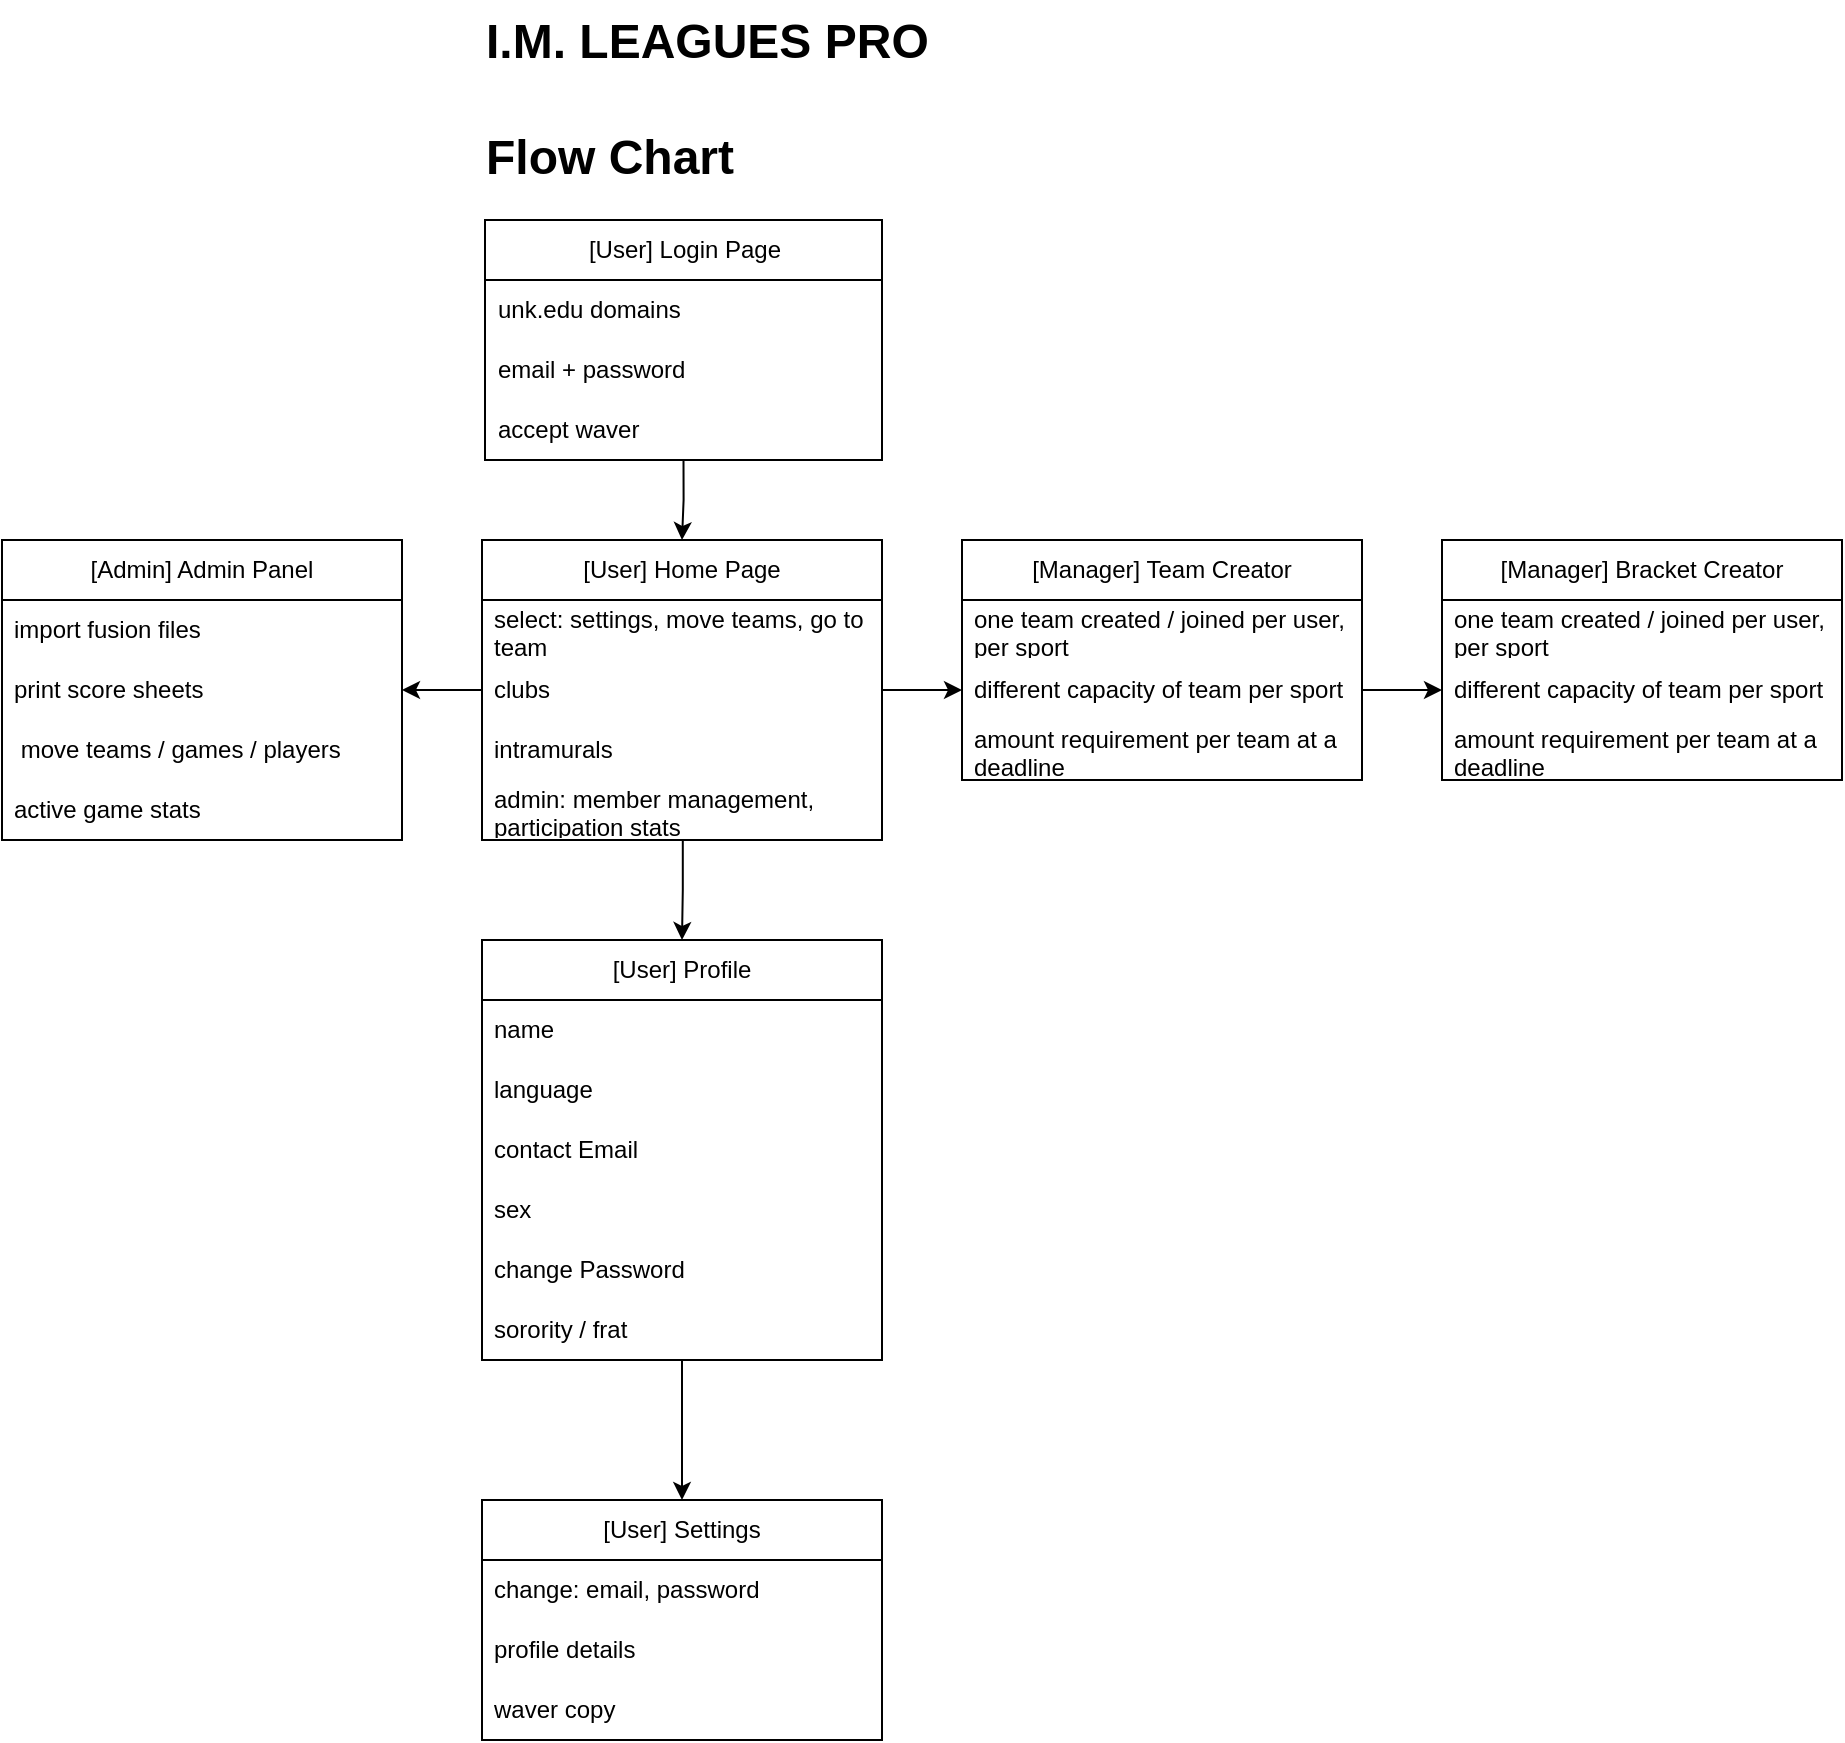 <mxfile version="28.2.7">
  <diagram name="Page-1" id="bW9nxWhH_gVCQ_xYTW4y">
    <mxGraphModel dx="1042" dy="535" grid="1" gridSize="10" guides="1" tooltips="1" connect="1" arrows="1" fold="1" page="1" pageScale="1" pageWidth="850" pageHeight="1100" math="0" shadow="0">
      <root>
        <mxCell id="0" />
        <mxCell id="1" parent="0" />
        <mxCell id="rStjyWtJ-20obstoehDh-3" value="&lt;h1 style=&quot;margin-top: 0px;&quot;&gt;I.M. LEAGUES PRO&lt;br&gt;&lt;br&gt;Flow Chart&lt;/h1&gt;" style="text;html=1;whiteSpace=wrap;overflow=hidden;rounded=0;" vertex="1" parent="1">
          <mxGeometry x="320" y="10" width="225" height="90" as="geometry" />
        </mxCell>
        <mxCell id="rStjyWtJ-20obstoehDh-44" style="edgeStyle=orthogonalEdgeStyle;rounded=0;orthogonalLoop=1;jettySize=auto;html=1;exitX=0.5;exitY=1;exitDx=0;exitDy=0;entryX=0.5;entryY=0;entryDx=0;entryDy=0;" edge="1" parent="1" source="rStjyWtJ-20obstoehDh-4" target="rStjyWtJ-20obstoehDh-8">
          <mxGeometry relative="1" as="geometry" />
        </mxCell>
        <mxCell id="rStjyWtJ-20obstoehDh-4" value="[User] Login Page" style="swimlane;fontStyle=0;childLayout=stackLayout;horizontal=1;startSize=30;horizontalStack=0;resizeParent=1;resizeParentMax=0;resizeLast=0;collapsible=1;marginBottom=0;whiteSpace=wrap;html=1;" vertex="1" parent="1">
          <mxGeometry x="321.5" y="120" width="198.5" height="120" as="geometry" />
        </mxCell>
        <mxCell id="rStjyWtJ-20obstoehDh-5" value="unk.edu domains" style="text;strokeColor=none;fillColor=none;align=left;verticalAlign=middle;spacingLeft=4;spacingRight=4;overflow=hidden;points=[[0,0.5],[1,0.5]];portConstraint=eastwest;rotatable=0;whiteSpace=wrap;html=1;" vertex="1" parent="rStjyWtJ-20obstoehDh-4">
          <mxGeometry y="30" width="198.5" height="30" as="geometry" />
        </mxCell>
        <mxCell id="rStjyWtJ-20obstoehDh-6" value="email + password" style="text;strokeColor=none;fillColor=none;align=left;verticalAlign=middle;spacingLeft=4;spacingRight=4;overflow=hidden;points=[[0,0.5],[1,0.5]];portConstraint=eastwest;rotatable=0;whiteSpace=wrap;html=1;" vertex="1" parent="rStjyWtJ-20obstoehDh-4">
          <mxGeometry y="60" width="198.5" height="30" as="geometry" />
        </mxCell>
        <mxCell id="rStjyWtJ-20obstoehDh-7" value="accept waver&amp;nbsp;" style="text;strokeColor=none;fillColor=none;align=left;verticalAlign=middle;spacingLeft=4;spacingRight=4;overflow=hidden;points=[[0,0.5],[1,0.5]];portConstraint=eastwest;rotatable=0;whiteSpace=wrap;html=1;" vertex="1" parent="rStjyWtJ-20obstoehDh-4">
          <mxGeometry y="90" width="198.5" height="30" as="geometry" />
        </mxCell>
        <mxCell id="rStjyWtJ-20obstoehDh-8" value="[User] Home Page" style="swimlane;fontStyle=0;childLayout=stackLayout;horizontal=1;startSize=30;horizontalStack=0;resizeParent=1;resizeParentMax=0;resizeLast=0;collapsible=1;marginBottom=0;whiteSpace=wrap;html=1;" vertex="1" parent="1">
          <mxGeometry x="320" y="280" width="200" height="150" as="geometry" />
        </mxCell>
        <mxCell id="rStjyWtJ-20obstoehDh-9" value="select: settings, move teams, go to team" style="text;strokeColor=none;fillColor=none;align=left;verticalAlign=middle;spacingLeft=4;spacingRight=4;overflow=hidden;points=[[0,0.5],[1,0.5]];portConstraint=eastwest;rotatable=0;whiteSpace=wrap;html=1;" vertex="1" parent="rStjyWtJ-20obstoehDh-8">
          <mxGeometry y="30" width="200" height="30" as="geometry" />
        </mxCell>
        <mxCell id="rStjyWtJ-20obstoehDh-10" value="clubs" style="text;strokeColor=none;fillColor=none;align=left;verticalAlign=middle;spacingLeft=4;spacingRight=4;overflow=hidden;points=[[0,0.5],[1,0.5]];portConstraint=eastwest;rotatable=0;whiteSpace=wrap;html=1;" vertex="1" parent="rStjyWtJ-20obstoehDh-8">
          <mxGeometry y="60" width="200" height="30" as="geometry" />
        </mxCell>
        <mxCell id="rStjyWtJ-20obstoehDh-11" value="intramurals&amp;nbsp;" style="text;strokeColor=none;fillColor=none;align=left;verticalAlign=middle;spacingLeft=4;spacingRight=4;overflow=hidden;points=[[0,0.5],[1,0.5]];portConstraint=eastwest;rotatable=0;whiteSpace=wrap;html=1;" vertex="1" parent="rStjyWtJ-20obstoehDh-8">
          <mxGeometry y="90" width="200" height="30" as="geometry" />
        </mxCell>
        <mxCell id="rStjyWtJ-20obstoehDh-12" value="admin: member management, participation stats" style="text;strokeColor=none;fillColor=none;align=left;verticalAlign=middle;spacingLeft=4;spacingRight=4;overflow=hidden;points=[[0,0.5],[1,0.5]];portConstraint=eastwest;rotatable=0;whiteSpace=wrap;html=1;" vertex="1" parent="rStjyWtJ-20obstoehDh-8">
          <mxGeometry y="120" width="200" height="30" as="geometry" />
        </mxCell>
        <mxCell id="rStjyWtJ-20obstoehDh-49" style="edgeStyle=orthogonalEdgeStyle;rounded=0;orthogonalLoop=1;jettySize=auto;html=1;exitX=0.5;exitY=1;exitDx=0;exitDy=0;entryX=0.5;entryY=0;entryDx=0;entryDy=0;" edge="1" parent="1" source="rStjyWtJ-20obstoehDh-13" target="rStjyWtJ-20obstoehDh-34">
          <mxGeometry relative="1" as="geometry" />
        </mxCell>
        <mxCell id="rStjyWtJ-20obstoehDh-13" value="[User] Profile" style="swimlane;fontStyle=0;childLayout=stackLayout;horizontal=1;startSize=30;horizontalStack=0;resizeParent=1;resizeParentMax=0;resizeLast=0;collapsible=1;marginBottom=0;whiteSpace=wrap;html=1;" vertex="1" parent="1">
          <mxGeometry x="320" y="480" width="200" height="210" as="geometry" />
        </mxCell>
        <mxCell id="rStjyWtJ-20obstoehDh-14" value="name" style="text;strokeColor=none;fillColor=none;align=left;verticalAlign=middle;spacingLeft=4;spacingRight=4;overflow=hidden;points=[[0,0.5],[1,0.5]];portConstraint=eastwest;rotatable=0;whiteSpace=wrap;html=1;" vertex="1" parent="rStjyWtJ-20obstoehDh-13">
          <mxGeometry y="30" width="200" height="30" as="geometry" />
        </mxCell>
        <mxCell id="rStjyWtJ-20obstoehDh-15" value="language" style="text;strokeColor=none;fillColor=none;align=left;verticalAlign=middle;spacingLeft=4;spacingRight=4;overflow=hidden;points=[[0,0.5],[1,0.5]];portConstraint=eastwest;rotatable=0;whiteSpace=wrap;html=1;" vertex="1" parent="rStjyWtJ-20obstoehDh-13">
          <mxGeometry y="60" width="200" height="30" as="geometry" />
        </mxCell>
        <mxCell id="rStjyWtJ-20obstoehDh-16" value="contact Email" style="text;strokeColor=none;fillColor=none;align=left;verticalAlign=middle;spacingLeft=4;spacingRight=4;overflow=hidden;points=[[0,0.5],[1,0.5]];portConstraint=eastwest;rotatable=0;whiteSpace=wrap;html=1;" vertex="1" parent="rStjyWtJ-20obstoehDh-13">
          <mxGeometry y="90" width="200" height="30" as="geometry" />
        </mxCell>
        <mxCell id="rStjyWtJ-20obstoehDh-17" value="&lt;div&gt;sex&lt;/div&gt;" style="text;strokeColor=none;fillColor=none;align=left;verticalAlign=middle;spacingLeft=4;spacingRight=4;overflow=hidden;points=[[0,0.5],[1,0.5]];portConstraint=eastwest;rotatable=0;whiteSpace=wrap;html=1;" vertex="1" parent="rStjyWtJ-20obstoehDh-13">
          <mxGeometry y="120" width="200" height="30" as="geometry" />
        </mxCell>
        <mxCell id="rStjyWtJ-20obstoehDh-18" value="change Password" style="text;strokeColor=none;fillColor=none;align=left;verticalAlign=middle;spacingLeft=4;spacingRight=4;overflow=hidden;points=[[0,0.5],[1,0.5]];portConstraint=eastwest;rotatable=0;whiteSpace=wrap;html=1;" vertex="1" parent="rStjyWtJ-20obstoehDh-13">
          <mxGeometry y="150" width="200" height="30" as="geometry" />
        </mxCell>
        <mxCell id="rStjyWtJ-20obstoehDh-20" value="sorority / frat&amp;nbsp;" style="text;strokeColor=none;fillColor=none;align=left;verticalAlign=middle;spacingLeft=4;spacingRight=4;overflow=hidden;points=[[0,0.5],[1,0.5]];portConstraint=eastwest;rotatable=0;whiteSpace=wrap;html=1;" vertex="1" parent="rStjyWtJ-20obstoehDh-13">
          <mxGeometry y="180" width="200" height="30" as="geometry" />
        </mxCell>
        <mxCell id="rStjyWtJ-20obstoehDh-21" value="[Manager] Team Creator" style="swimlane;fontStyle=0;childLayout=stackLayout;horizontal=1;startSize=30;horizontalStack=0;resizeParent=1;resizeParentMax=0;resizeLast=0;collapsible=1;marginBottom=0;whiteSpace=wrap;html=1;" vertex="1" parent="1">
          <mxGeometry x="560" y="280" width="200" height="120" as="geometry" />
        </mxCell>
        <mxCell id="rStjyWtJ-20obstoehDh-22" value="one team created / joined per user, per sport" style="text;strokeColor=none;fillColor=none;align=left;verticalAlign=middle;spacingLeft=4;spacingRight=4;overflow=hidden;points=[[0,0.5],[1,0.5]];portConstraint=eastwest;rotatable=0;whiteSpace=wrap;html=1;" vertex="1" parent="rStjyWtJ-20obstoehDh-21">
          <mxGeometry y="30" width="200" height="30" as="geometry" />
        </mxCell>
        <mxCell id="rStjyWtJ-20obstoehDh-23" value="different capacity of team per sport" style="text;strokeColor=none;fillColor=none;align=left;verticalAlign=middle;spacingLeft=4;spacingRight=4;overflow=hidden;points=[[0,0.5],[1,0.5]];portConstraint=eastwest;rotatable=0;whiteSpace=wrap;html=1;" vertex="1" parent="rStjyWtJ-20obstoehDh-21">
          <mxGeometry y="60" width="200" height="30" as="geometry" />
        </mxCell>
        <mxCell id="rStjyWtJ-20obstoehDh-24" value="amount requirement per team at a deadline" style="text;strokeColor=none;fillColor=none;align=left;verticalAlign=middle;spacingLeft=4;spacingRight=4;overflow=hidden;points=[[0,0.5],[1,0.5]];portConstraint=eastwest;rotatable=0;whiteSpace=wrap;html=1;" vertex="1" parent="rStjyWtJ-20obstoehDh-21">
          <mxGeometry y="90" width="200" height="30" as="geometry" />
        </mxCell>
        <mxCell id="rStjyWtJ-20obstoehDh-26" value="&lt;div&gt;[Manager] Bracket Creator&lt;/div&gt;" style="swimlane;fontStyle=0;childLayout=stackLayout;horizontal=1;startSize=30;horizontalStack=0;resizeParent=1;resizeParentMax=0;resizeLast=0;collapsible=1;marginBottom=0;whiteSpace=wrap;html=1;" vertex="1" parent="1">
          <mxGeometry x="800" y="280" width="200" height="120" as="geometry" />
        </mxCell>
        <mxCell id="rStjyWtJ-20obstoehDh-27" value="one team created / joined per user, per sport" style="text;strokeColor=none;fillColor=none;align=left;verticalAlign=middle;spacingLeft=4;spacingRight=4;overflow=hidden;points=[[0,0.5],[1,0.5]];portConstraint=eastwest;rotatable=0;whiteSpace=wrap;html=1;" vertex="1" parent="rStjyWtJ-20obstoehDh-26">
          <mxGeometry y="30" width="200" height="30" as="geometry" />
        </mxCell>
        <mxCell id="rStjyWtJ-20obstoehDh-28" value="different capacity of team per sport" style="text;strokeColor=none;fillColor=none;align=left;verticalAlign=middle;spacingLeft=4;spacingRight=4;overflow=hidden;points=[[0,0.5],[1,0.5]];portConstraint=eastwest;rotatable=0;whiteSpace=wrap;html=1;" vertex="1" parent="rStjyWtJ-20obstoehDh-26">
          <mxGeometry y="60" width="200" height="30" as="geometry" />
        </mxCell>
        <mxCell id="rStjyWtJ-20obstoehDh-29" value="amount requirement per team at a deadline" style="text;strokeColor=none;fillColor=none;align=left;verticalAlign=middle;spacingLeft=4;spacingRight=4;overflow=hidden;points=[[0,0.5],[1,0.5]];portConstraint=eastwest;rotatable=0;whiteSpace=wrap;html=1;" vertex="1" parent="rStjyWtJ-20obstoehDh-26">
          <mxGeometry y="90" width="200" height="30" as="geometry" />
        </mxCell>
        <mxCell id="rStjyWtJ-20obstoehDh-30" value="[Admin] Admin Panel" style="swimlane;fontStyle=0;childLayout=stackLayout;horizontal=1;startSize=30;horizontalStack=0;resizeParent=1;resizeParentMax=0;resizeLast=0;collapsible=1;marginBottom=0;whiteSpace=wrap;html=1;" vertex="1" parent="1">
          <mxGeometry x="80" y="280" width="200" height="150" as="geometry" />
        </mxCell>
        <mxCell id="rStjyWtJ-20obstoehDh-31" value="import fusion files" style="text;strokeColor=none;fillColor=none;align=left;verticalAlign=middle;spacingLeft=4;spacingRight=4;overflow=hidden;points=[[0,0.5],[1,0.5]];portConstraint=eastwest;rotatable=0;whiteSpace=wrap;html=1;" vertex="1" parent="rStjyWtJ-20obstoehDh-30">
          <mxGeometry y="30" width="200" height="30" as="geometry" />
        </mxCell>
        <mxCell id="rStjyWtJ-20obstoehDh-32" value="print score sheets" style="text;strokeColor=none;fillColor=none;align=left;verticalAlign=middle;spacingLeft=4;spacingRight=4;overflow=hidden;points=[[0,0.5],[1,0.5]];portConstraint=eastwest;rotatable=0;whiteSpace=wrap;html=1;" vertex="1" parent="rStjyWtJ-20obstoehDh-30">
          <mxGeometry y="60" width="200" height="30" as="geometry" />
        </mxCell>
        <mxCell id="rStjyWtJ-20obstoehDh-33" value="&amp;nbsp;move teams / games / players" style="text;strokeColor=none;fillColor=none;align=left;verticalAlign=middle;spacingLeft=4;spacingRight=4;overflow=hidden;points=[[0,0.5],[1,0.5]];portConstraint=eastwest;rotatable=0;whiteSpace=wrap;html=1;" vertex="1" parent="rStjyWtJ-20obstoehDh-30">
          <mxGeometry y="90" width="200" height="30" as="geometry" />
        </mxCell>
        <mxCell id="rStjyWtJ-20obstoehDh-43" value="active game stats" style="text;strokeColor=none;fillColor=none;align=left;verticalAlign=middle;spacingLeft=4;spacingRight=4;overflow=hidden;points=[[0,0.5],[1,0.5]];portConstraint=eastwest;rotatable=0;whiteSpace=wrap;html=1;" vertex="1" parent="rStjyWtJ-20obstoehDh-30">
          <mxGeometry y="120" width="200" height="30" as="geometry" />
        </mxCell>
        <mxCell id="rStjyWtJ-20obstoehDh-34" value="[User] Settings" style="swimlane;fontStyle=0;childLayout=stackLayout;horizontal=1;startSize=30;horizontalStack=0;resizeParent=1;resizeParentMax=0;resizeLast=0;collapsible=1;marginBottom=0;whiteSpace=wrap;html=1;" vertex="1" parent="1">
          <mxGeometry x="320" y="760" width="200" height="120" as="geometry" />
        </mxCell>
        <mxCell id="rStjyWtJ-20obstoehDh-35" value="change: email, password" style="text;strokeColor=none;fillColor=none;align=left;verticalAlign=middle;spacingLeft=4;spacingRight=4;overflow=hidden;points=[[0,0.5],[1,0.5]];portConstraint=eastwest;rotatable=0;whiteSpace=wrap;html=1;" vertex="1" parent="rStjyWtJ-20obstoehDh-34">
          <mxGeometry y="30" width="200" height="30" as="geometry" />
        </mxCell>
        <mxCell id="rStjyWtJ-20obstoehDh-37" value="profile details" style="text;strokeColor=none;fillColor=none;align=left;verticalAlign=middle;spacingLeft=4;spacingRight=4;overflow=hidden;points=[[0,0.5],[1,0.5]];portConstraint=eastwest;rotatable=0;whiteSpace=wrap;html=1;" vertex="1" parent="rStjyWtJ-20obstoehDh-34">
          <mxGeometry y="60" width="200" height="30" as="geometry" />
        </mxCell>
        <mxCell id="rStjyWtJ-20obstoehDh-42" value="&lt;div&gt;waver copy&lt;/div&gt;" style="text;strokeColor=none;fillColor=none;align=left;verticalAlign=middle;spacingLeft=4;spacingRight=4;overflow=hidden;points=[[0,0.5],[1,0.5]];portConstraint=eastwest;rotatable=0;whiteSpace=wrap;html=1;" vertex="1" parent="rStjyWtJ-20obstoehDh-34">
          <mxGeometry y="90" width="200" height="30" as="geometry" />
        </mxCell>
        <mxCell id="rStjyWtJ-20obstoehDh-45" style="edgeStyle=orthogonalEdgeStyle;rounded=0;orthogonalLoop=1;jettySize=auto;html=1;exitX=0;exitY=0.5;exitDx=0;exitDy=0;entryX=1;entryY=0.5;entryDx=0;entryDy=0;" edge="1" parent="1" source="rStjyWtJ-20obstoehDh-10" target="rStjyWtJ-20obstoehDh-32">
          <mxGeometry relative="1" as="geometry" />
        </mxCell>
        <mxCell id="rStjyWtJ-20obstoehDh-46" style="edgeStyle=orthogonalEdgeStyle;rounded=0;orthogonalLoop=1;jettySize=auto;html=1;exitX=1;exitY=0.5;exitDx=0;exitDy=0;entryX=0;entryY=0.5;entryDx=0;entryDy=0;" edge="1" parent="1" source="rStjyWtJ-20obstoehDh-10" target="rStjyWtJ-20obstoehDh-23">
          <mxGeometry relative="1" as="geometry" />
        </mxCell>
        <mxCell id="rStjyWtJ-20obstoehDh-47" style="edgeStyle=orthogonalEdgeStyle;rounded=0;orthogonalLoop=1;jettySize=auto;html=1;exitX=1;exitY=0.5;exitDx=0;exitDy=0;entryX=0;entryY=0.5;entryDx=0;entryDy=0;" edge="1" parent="1" source="rStjyWtJ-20obstoehDh-23" target="rStjyWtJ-20obstoehDh-28">
          <mxGeometry relative="1" as="geometry" />
        </mxCell>
        <mxCell id="rStjyWtJ-20obstoehDh-48" style="edgeStyle=orthogonalEdgeStyle;rounded=0;orthogonalLoop=1;jettySize=auto;html=1;exitX=0.502;exitY=1.007;exitDx=0;exitDy=0;entryX=0.5;entryY=0;entryDx=0;entryDy=0;exitPerimeter=0;" edge="1" parent="1" source="rStjyWtJ-20obstoehDh-12" target="rStjyWtJ-20obstoehDh-13">
          <mxGeometry relative="1" as="geometry" />
        </mxCell>
      </root>
    </mxGraphModel>
  </diagram>
</mxfile>
